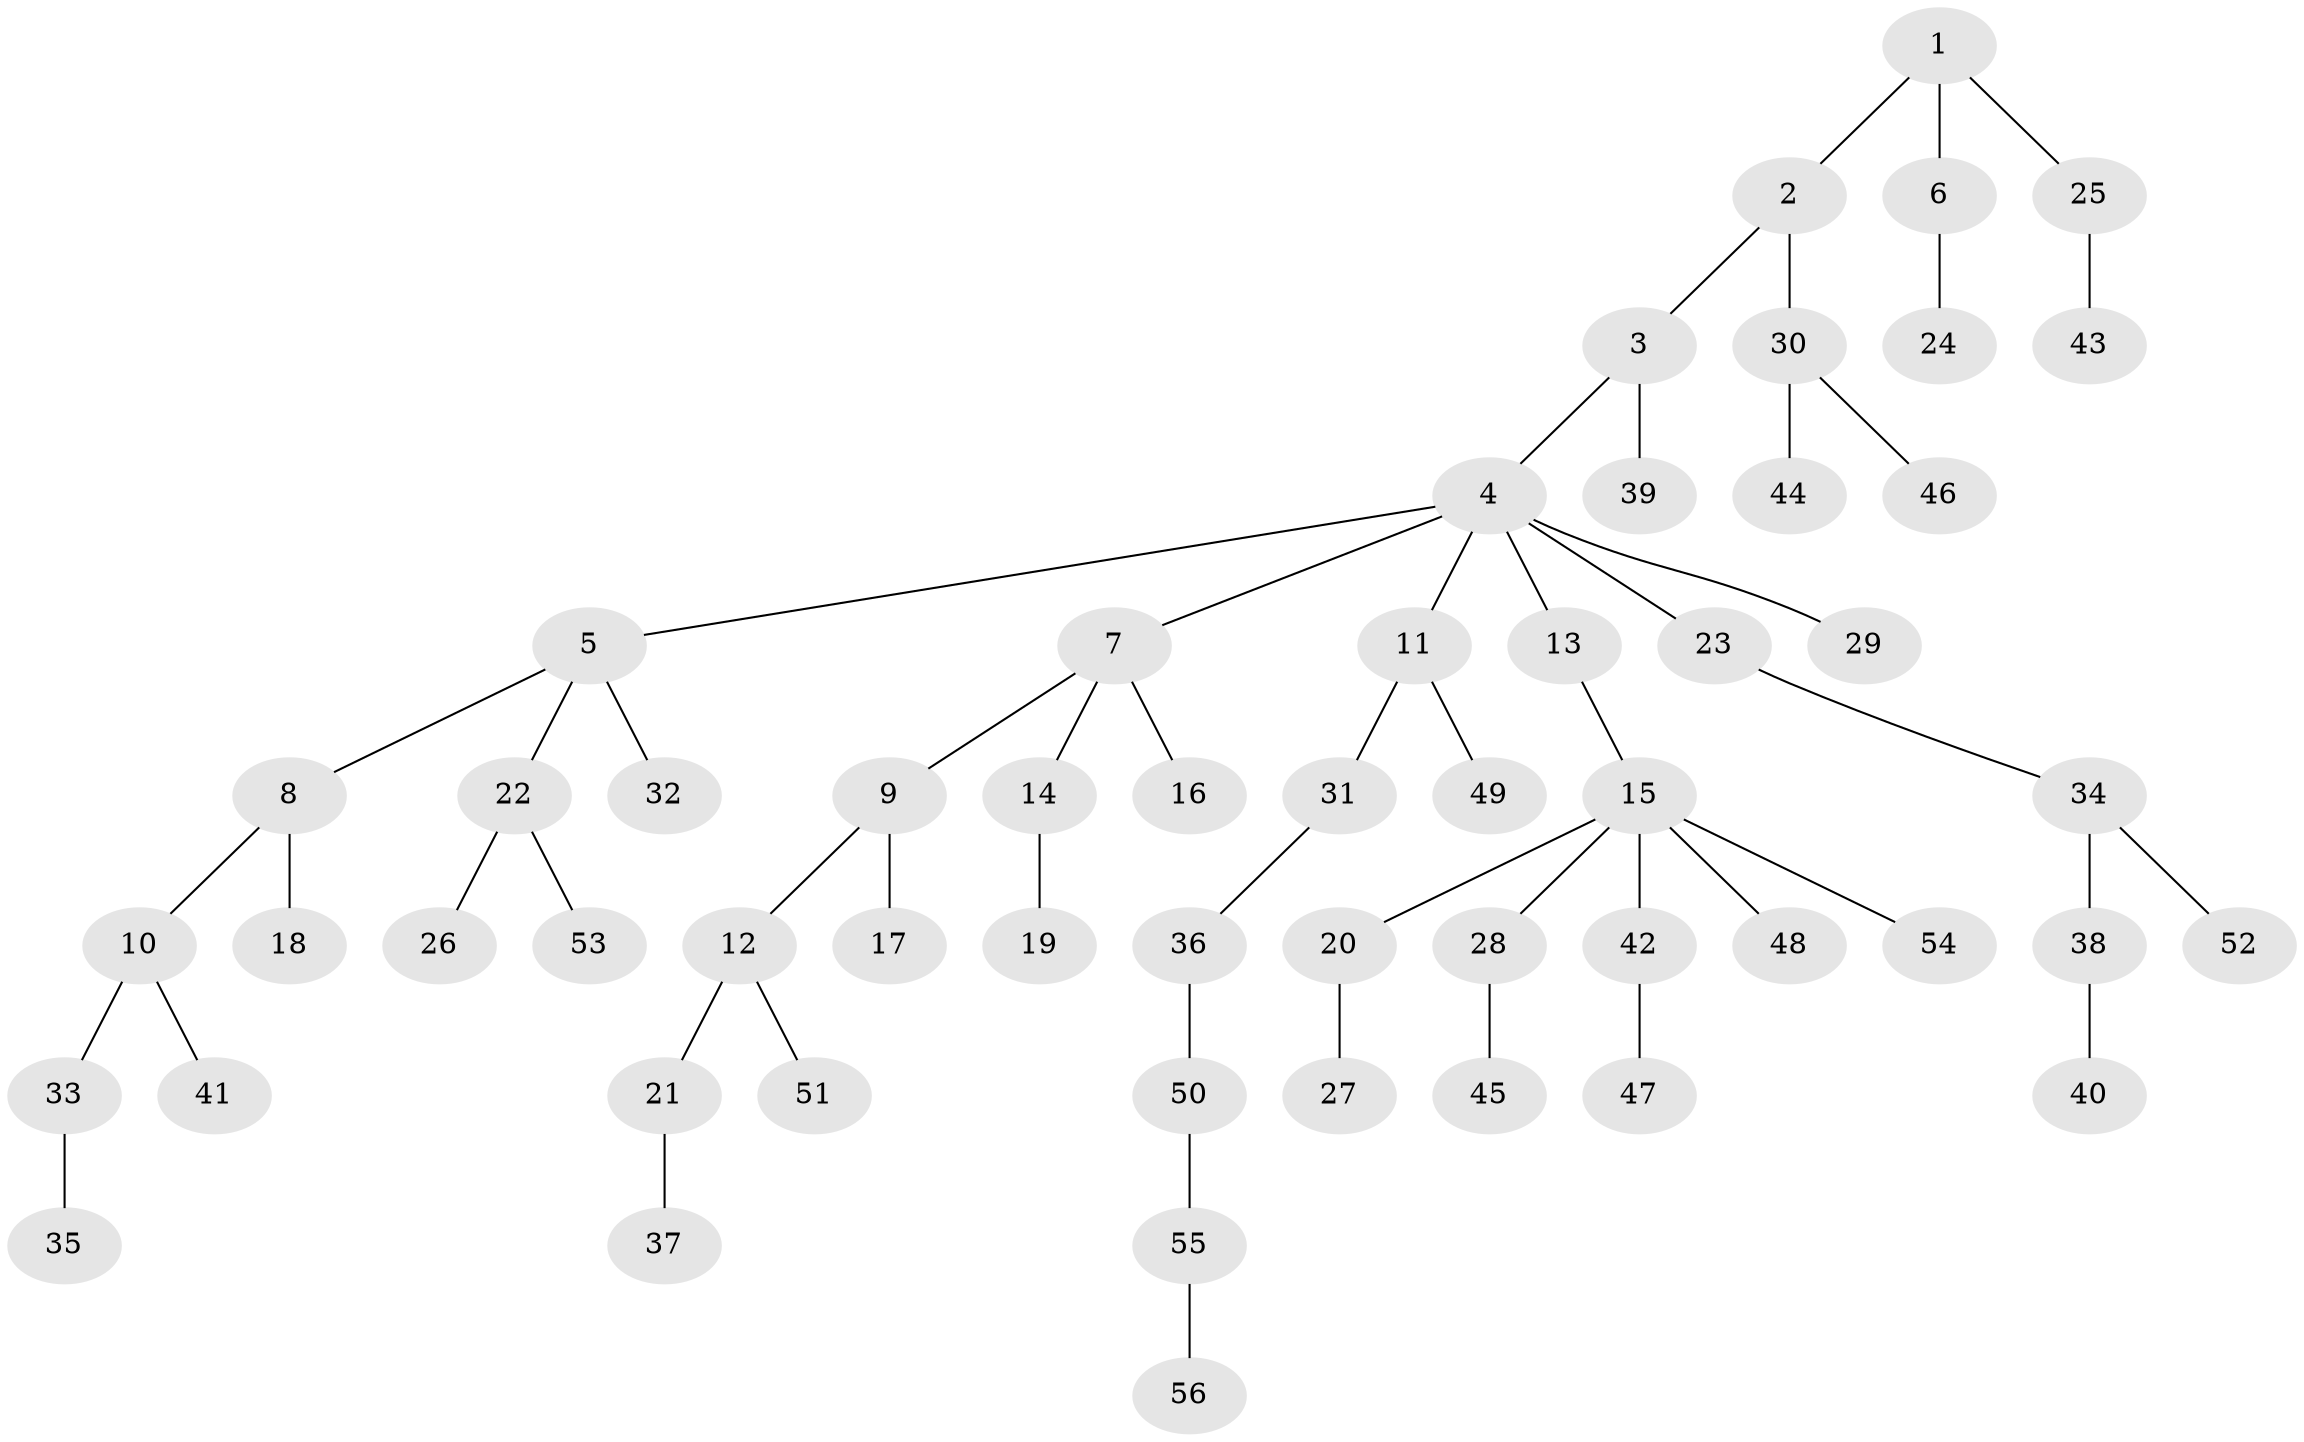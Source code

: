 // Generated by graph-tools (version 1.1) at 2025/26/03/09/25 03:26:23]
// undirected, 56 vertices, 55 edges
graph export_dot {
graph [start="1"]
  node [color=gray90,style=filled];
  1;
  2;
  3;
  4;
  5;
  6;
  7;
  8;
  9;
  10;
  11;
  12;
  13;
  14;
  15;
  16;
  17;
  18;
  19;
  20;
  21;
  22;
  23;
  24;
  25;
  26;
  27;
  28;
  29;
  30;
  31;
  32;
  33;
  34;
  35;
  36;
  37;
  38;
  39;
  40;
  41;
  42;
  43;
  44;
  45;
  46;
  47;
  48;
  49;
  50;
  51;
  52;
  53;
  54;
  55;
  56;
  1 -- 2;
  1 -- 6;
  1 -- 25;
  2 -- 3;
  2 -- 30;
  3 -- 4;
  3 -- 39;
  4 -- 5;
  4 -- 7;
  4 -- 11;
  4 -- 13;
  4 -- 23;
  4 -- 29;
  5 -- 8;
  5 -- 22;
  5 -- 32;
  6 -- 24;
  7 -- 9;
  7 -- 14;
  7 -- 16;
  8 -- 10;
  8 -- 18;
  9 -- 12;
  9 -- 17;
  10 -- 33;
  10 -- 41;
  11 -- 31;
  11 -- 49;
  12 -- 21;
  12 -- 51;
  13 -- 15;
  14 -- 19;
  15 -- 20;
  15 -- 28;
  15 -- 42;
  15 -- 48;
  15 -- 54;
  20 -- 27;
  21 -- 37;
  22 -- 26;
  22 -- 53;
  23 -- 34;
  25 -- 43;
  28 -- 45;
  30 -- 44;
  30 -- 46;
  31 -- 36;
  33 -- 35;
  34 -- 38;
  34 -- 52;
  36 -- 50;
  38 -- 40;
  42 -- 47;
  50 -- 55;
  55 -- 56;
}
